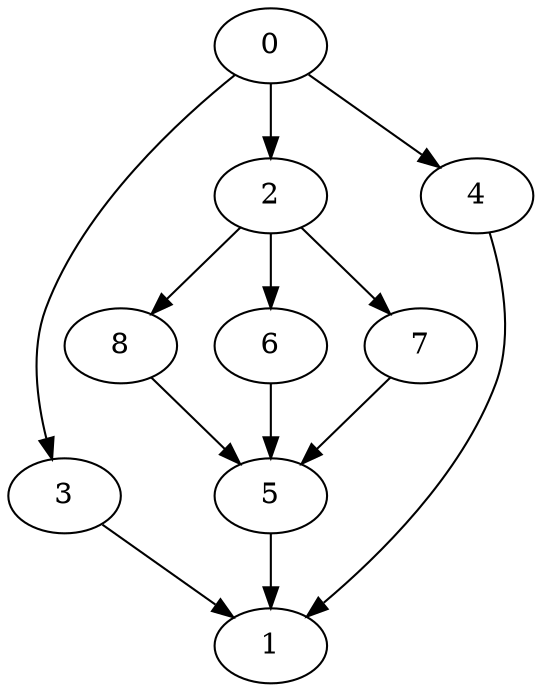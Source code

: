 digraph "outputGraph" {
		3	[Weight=7, Start=32, Processor=3]
		0 -> 3   [Weight = 22];
		0	[Weight=10, Start=0, Processor=4]
		2	[Weight=6, Start=10, Processor=4]
		0 -> 2   [Weight = 51];
		8	[Weight=7, Start=16, Processor=4]
		2 -> 8   [Weight = 59];
		6	[Weight=2, Start=23, Processor=4]
		2 -> 6   [Weight = 59];
		7	[Weight=2, Start=25, Processor=4]
		2 -> 7   [Weight = 15];
		5	[Weight=9, Start=27, Processor=4]
		8 -> 5   [Weight = 59];
		7 -> 5   [Weight = 59];
		6 -> 5   [Weight = 22];
		4	[Weight=5, Start=36, Processor=4]
		0 -> 4   [Weight = 44];
		1	[Weight=7, Start=98, Processor=4]
		4 -> 1   [Weight = 66];
		5 -> 1   [Weight = 37];
		3 -> 1   [Weight = 59];
}